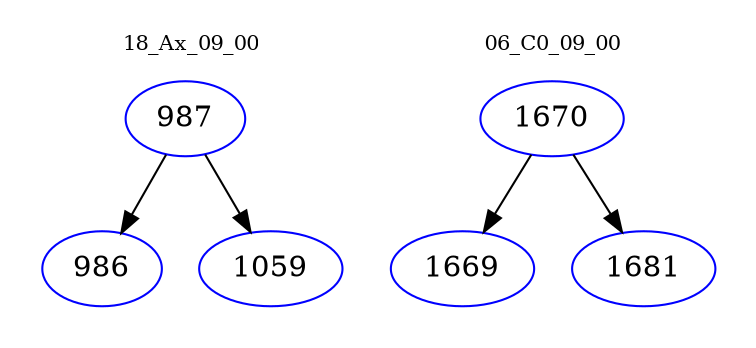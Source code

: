 digraph{
subgraph cluster_0 {
color = white
label = "18_Ax_09_00";
fontsize=10;
T0_987 [label="987", color="blue"]
T0_987 -> T0_986 [color="black"]
T0_986 [label="986", color="blue"]
T0_987 -> T0_1059 [color="black"]
T0_1059 [label="1059", color="blue"]
}
subgraph cluster_1 {
color = white
label = "06_C0_09_00";
fontsize=10;
T1_1670 [label="1670", color="blue"]
T1_1670 -> T1_1669 [color="black"]
T1_1669 [label="1669", color="blue"]
T1_1670 -> T1_1681 [color="black"]
T1_1681 [label="1681", color="blue"]
}
}
